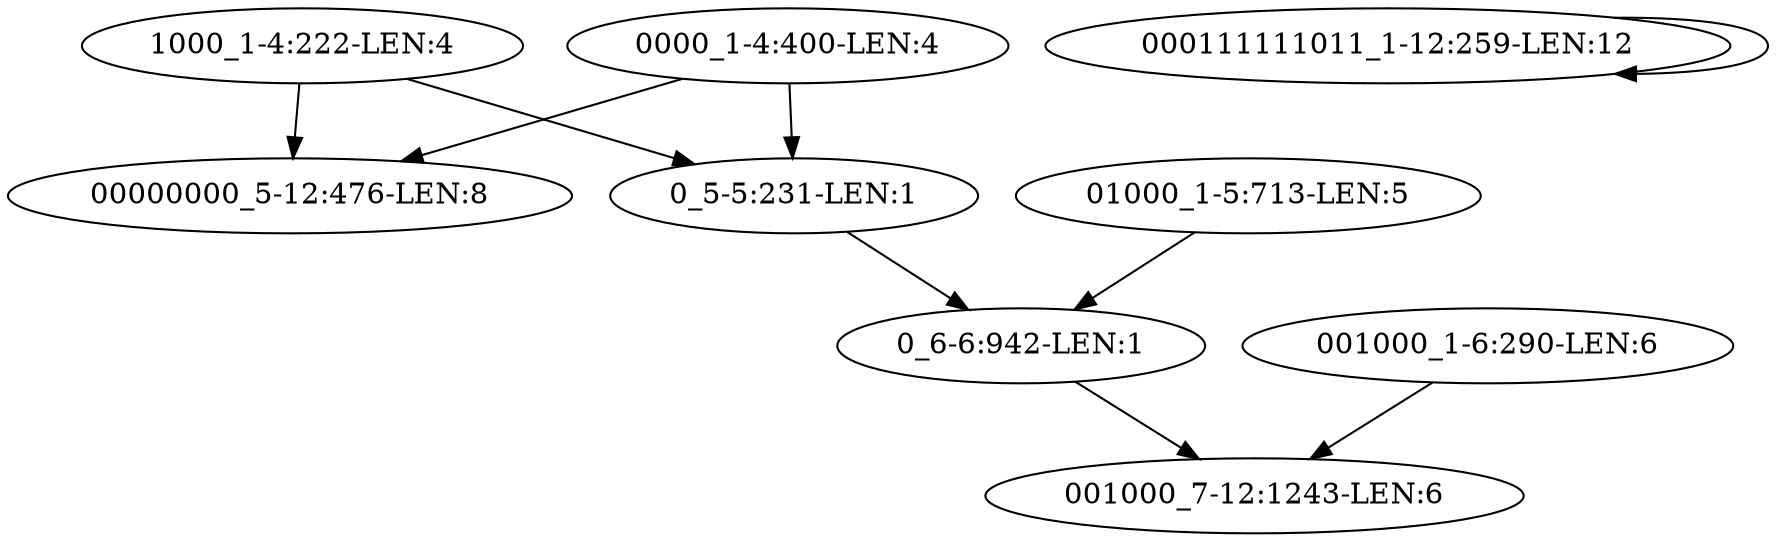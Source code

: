 digraph G {
    "1000_1-4:222-LEN:4" -> "00000000_5-12:476-LEN:8";
    "1000_1-4:222-LEN:4" -> "0_5-5:231-LEN:1";
    "01000_1-5:713-LEN:5" -> "0_6-6:942-LEN:1";
    "0_5-5:231-LEN:1" -> "0_6-6:942-LEN:1";
    "000111111011_1-12:259-LEN:12" -> "000111111011_1-12:259-LEN:12";
    "0000_1-4:400-LEN:4" -> "00000000_5-12:476-LEN:8";
    "0000_1-4:400-LEN:4" -> "0_5-5:231-LEN:1";
    "001000_1-6:290-LEN:6" -> "001000_7-12:1243-LEN:6";
    "0_6-6:942-LEN:1" -> "001000_7-12:1243-LEN:6";
}
